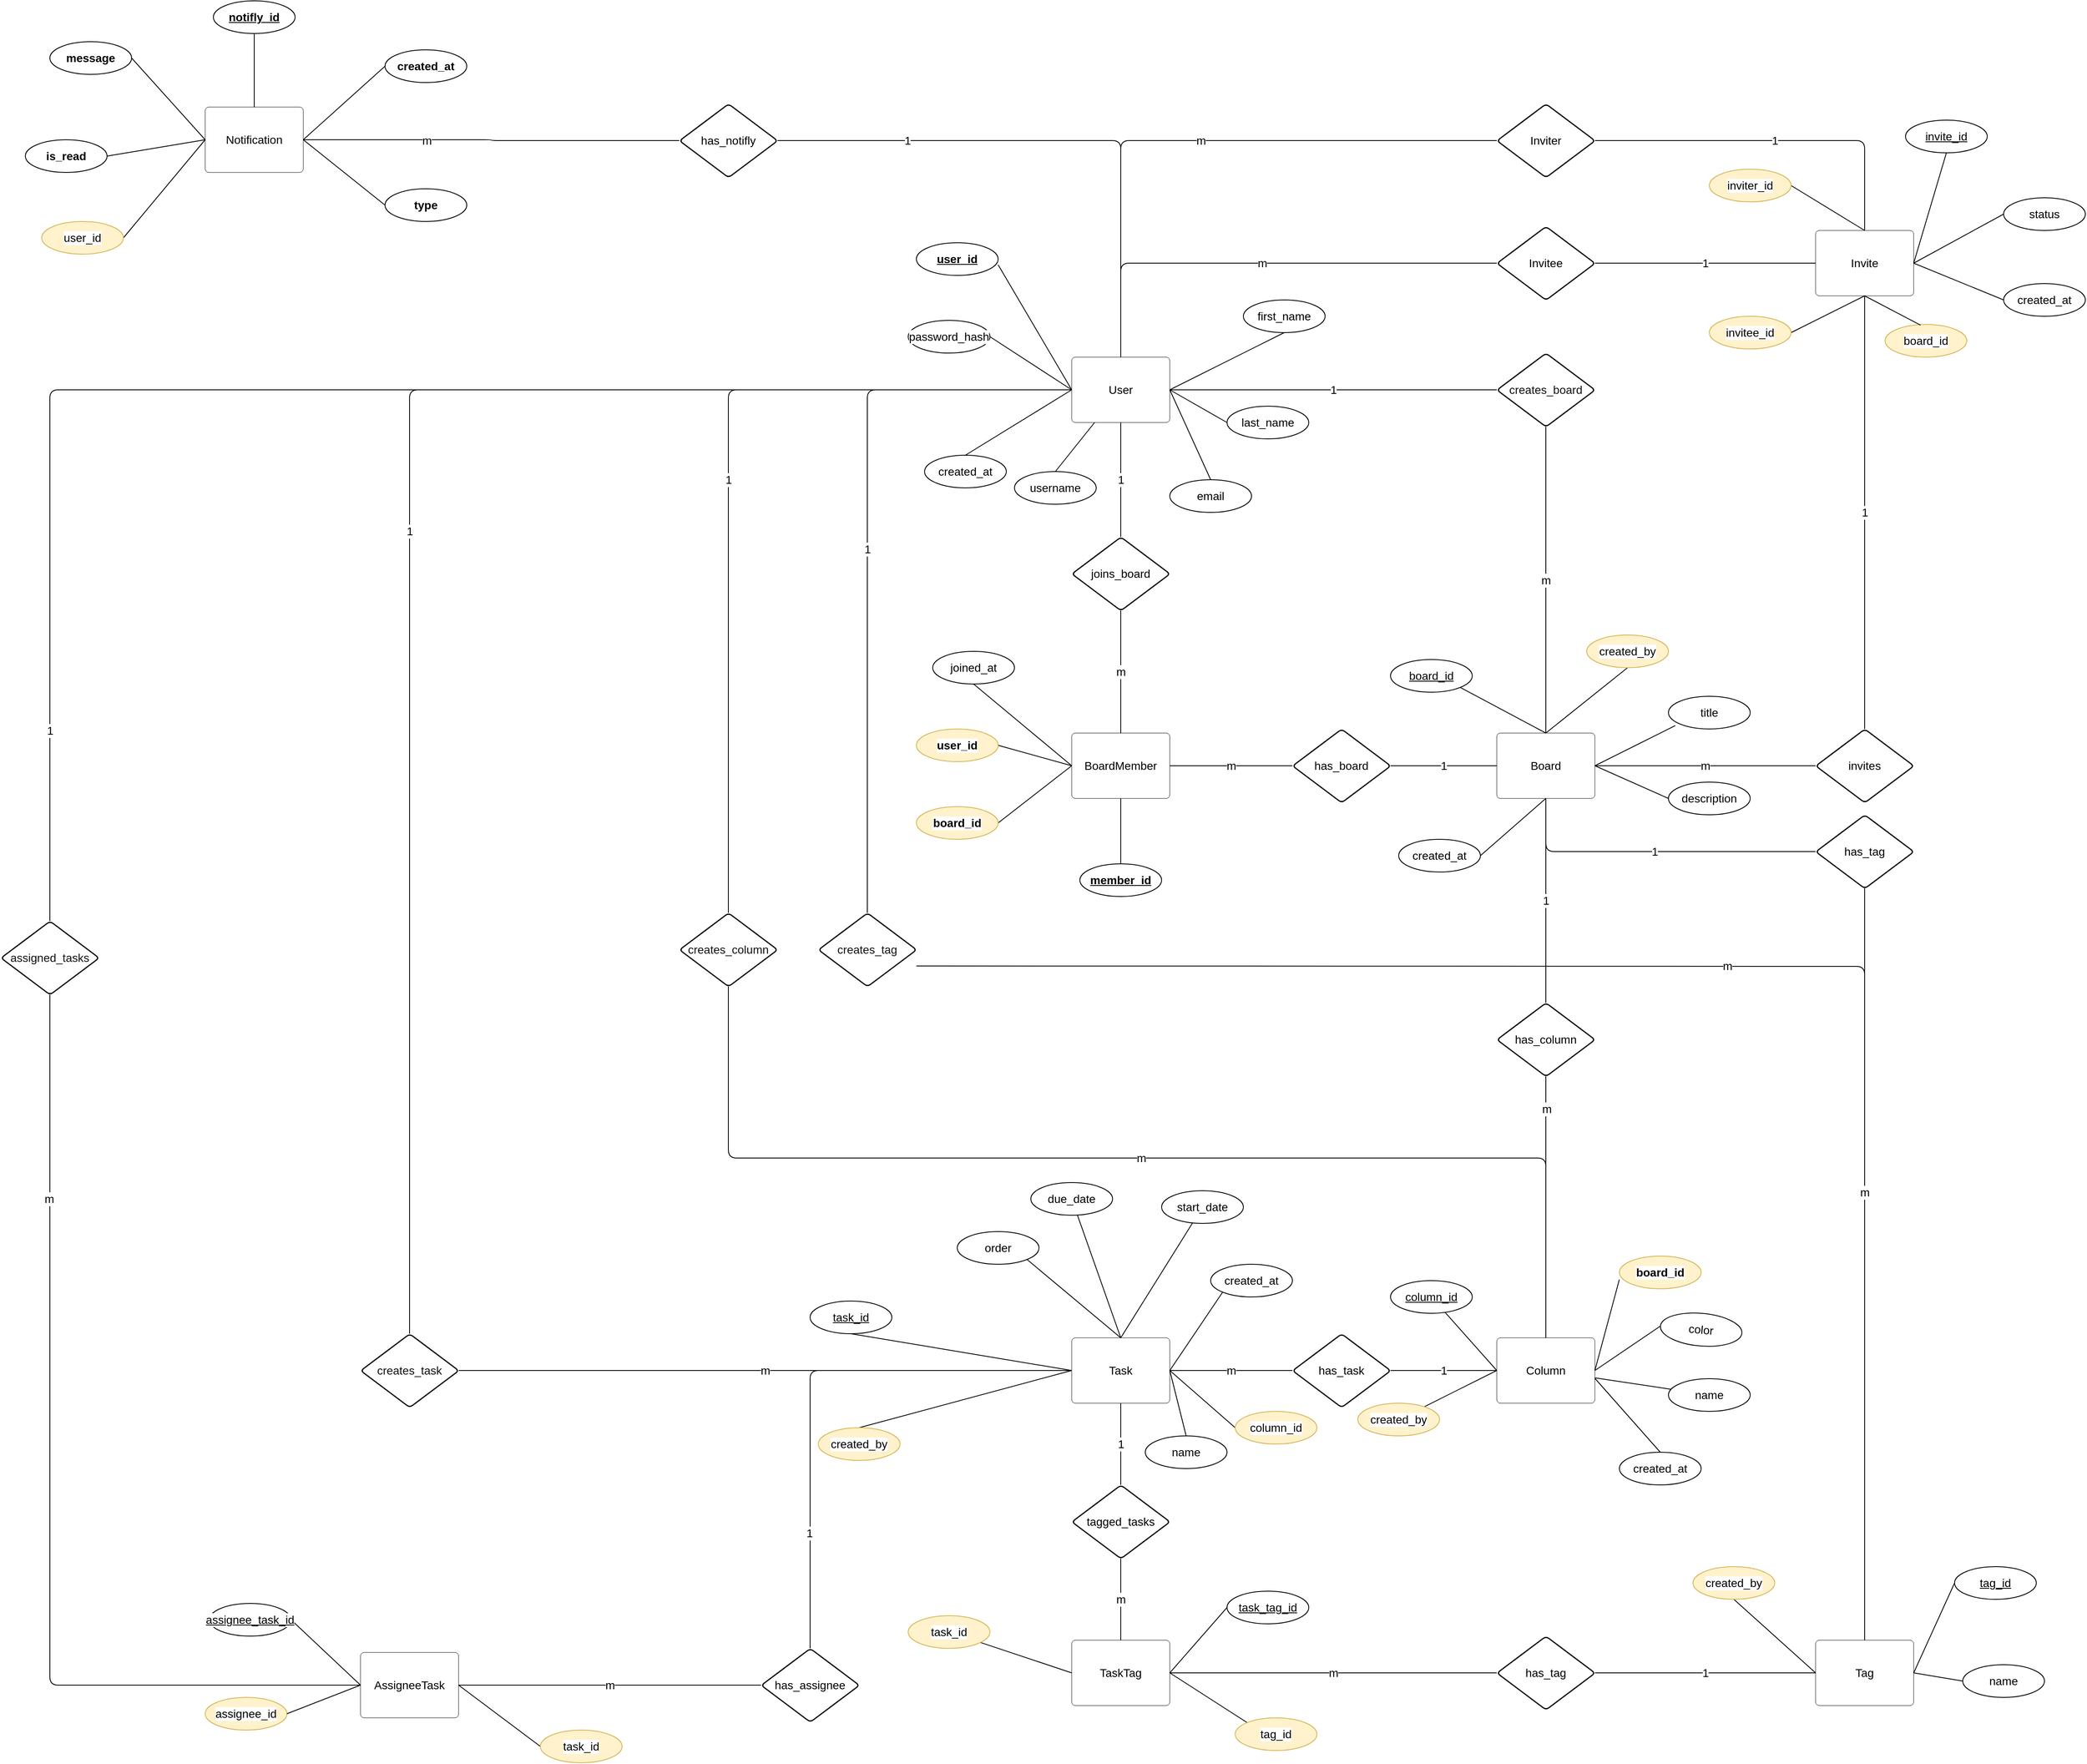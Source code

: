 <mxfile>
    <diagram id="zBWUj0HpKNJQaaVRL5YQ" name="Page-1">
        <mxGraphModel dx="3164" dy="2063" grid="1" gridSize="10" guides="1" tooltips="1" connect="1" arrows="1" fold="1" page="1" pageScale="1" pageWidth="850" pageHeight="1100" math="0" shadow="0">
            <root>
                <mxCell id="0"/>
                <mxCell id="1" parent="0"/>
                <mxCell id="20" style="shape=connector;rounded=1;html=1;exitX=0;exitY=0.5;exitDx=0;exitDy=0;strokeColor=default;align=center;verticalAlign=middle;fontFamily=Helvetica;fontSize=14;fontColor=default;labelBackgroundColor=default;endArrow=none;endFill=0;entryX=1;entryY=0.5;entryDx=0;entryDy=0;" parent="1" source="2" target="17" edge="1">
                    <mxGeometry relative="1" as="geometry"/>
                </mxCell>
                <mxCell id="26" style="edgeStyle=none;shape=connector;rounded=1;html=1;exitX=0;exitY=0.5;exitDx=0;exitDy=0;entryX=0.5;entryY=0;entryDx=0;entryDy=0;strokeColor=default;align=center;verticalAlign=middle;fontFamily=Helvetica;fontSize=14;fontColor=default;labelBackgroundColor=default;endArrow=none;endFill=0;" parent="1" source="2" target="18" edge="1">
                    <mxGeometry relative="1" as="geometry"/>
                </mxCell>
                <mxCell id="27" style="edgeStyle=none;shape=connector;rounded=1;html=1;exitX=1;exitY=0.5;exitDx=0;exitDy=0;entryX=0;entryY=0.5;entryDx=0;entryDy=0;strokeColor=default;align=center;verticalAlign=middle;fontFamily=Helvetica;fontSize=14;fontColor=default;labelBackgroundColor=default;endArrow=none;endFill=0;" parent="1" source="2" target="15" edge="1">
                    <mxGeometry relative="1" as="geometry"/>
                </mxCell>
                <mxCell id="28" style="edgeStyle=none;shape=connector;rounded=1;html=1;exitX=1;exitY=0.5;exitDx=0;exitDy=0;entryX=0.5;entryY=0;entryDx=0;entryDy=0;strokeColor=default;align=center;verticalAlign=middle;fontFamily=Helvetica;fontSize=14;fontColor=default;labelBackgroundColor=default;endArrow=none;endFill=0;" parent="1" source="2" target="16" edge="1">
                    <mxGeometry relative="1" as="geometry"/>
                </mxCell>
                <mxCell id="29" style="edgeStyle=none;shape=connector;rounded=1;html=1;exitX=1;exitY=0.5;exitDx=0;exitDy=0;entryX=0.5;entryY=1;entryDx=0;entryDy=0;strokeColor=default;align=center;verticalAlign=middle;fontFamily=Helvetica;fontSize=14;fontColor=default;labelBackgroundColor=default;endArrow=none;endFill=0;" parent="1" source="2" target="14" edge="1">
                    <mxGeometry relative="1" as="geometry"/>
                </mxCell>
                <mxCell id="35" value="1" style="edgeStyle=orthogonalEdgeStyle;shape=connector;rounded=1;html=1;exitX=0.5;exitY=1;exitDx=0;exitDy=0;entryX=0.5;entryY=0;entryDx=0;entryDy=0;strokeColor=default;align=center;verticalAlign=middle;fontFamily=Helvetica;fontSize=14;fontColor=default;labelBackgroundColor=default;endArrow=none;endFill=0;" parent="1" source="2" target="33" edge="1">
                    <mxGeometry relative="1" as="geometry"/>
                </mxCell>
                <mxCell id="50" value="1" style="edgeStyle=orthogonalEdgeStyle;shape=connector;rounded=1;html=1;exitX=1;exitY=0.5;exitDx=0;exitDy=0;entryX=0;entryY=0.5;entryDx=0;entryDy=0;strokeColor=default;align=center;verticalAlign=middle;fontFamily=Helvetica;fontSize=14;fontColor=default;labelBackgroundColor=default;endArrow=none;endFill=0;" parent="1" source="2" target="49" edge="1">
                    <mxGeometry relative="1" as="geometry"/>
                </mxCell>
                <mxCell id="54" style="edgeStyle=orthogonalEdgeStyle;shape=connector;rounded=1;html=1;exitX=0.5;exitY=0;exitDx=0;exitDy=0;strokeColor=default;align=center;verticalAlign=middle;fontFamily=Helvetica;fontSize=14;fontColor=default;labelBackgroundColor=default;endArrow=none;endFill=0;entryX=1;entryY=0.5;entryDx=0;entryDy=0;" parent="1" source="2" target="53" edge="1">
                    <mxGeometry relative="1" as="geometry"/>
                </mxCell>
                <mxCell id="233" value="1" style="edgeLabel;html=1;align=center;verticalAlign=middle;resizable=0;points=[];fontFamily=Helvetica;fontSize=14;fontColor=default;labelBackgroundColor=default;" parent="54" vertex="1" connectable="0">
                    <mxGeometry x="0.536" relative="1" as="geometry">
                        <mxPoint as="offset"/>
                    </mxGeometry>
                </mxCell>
                <mxCell id="2" value="User" style="html=1;overflow=block;blockSpacing=1;whiteSpace=wrap;fontSize=14;spacing=9;strokeColor=default;rounded=1;absoluteArcSize=1;arcSize=9;fillColor=none;strokeWidth=NaN;lucidId=E4R51ypZHeMW;fontColor=default;" parent="1" vertex="1">
                    <mxGeometry x="230" y="70" width="120" height="80" as="geometry"/>
                </mxCell>
                <mxCell id="40" value="m" style="edgeStyle=orthogonalEdgeStyle;shape=connector;rounded=1;html=1;exitX=1;exitY=0.5;exitDx=0;exitDy=0;entryX=0;entryY=0.5;entryDx=0;entryDy=0;strokeColor=default;align=center;verticalAlign=middle;fontFamily=Helvetica;fontSize=14;fontColor=default;labelBackgroundColor=default;endArrow=none;endFill=0;" parent="1" source="3" target="39" edge="1">
                    <mxGeometry relative="1" as="geometry"/>
                </mxCell>
                <mxCell id="56" style="shape=connector;rounded=1;html=1;exitX=0;exitY=0.5;exitDx=0;exitDy=0;entryX=1;entryY=0.5;entryDx=0;entryDy=0;strokeColor=default;align=center;verticalAlign=middle;fontFamily=Helvetica;fontSize=14;fontColor=default;labelBackgroundColor=default;endArrow=none;endFill=0;" parent="1" source="3" target="30" edge="1">
                    <mxGeometry relative="1" as="geometry"/>
                </mxCell>
                <mxCell id="58" style="edgeStyle=none;shape=connector;rounded=1;html=1;exitX=0;exitY=0.5;exitDx=0;exitDy=0;entryX=0.5;entryY=1;entryDx=0;entryDy=0;strokeColor=default;align=center;verticalAlign=middle;fontFamily=Helvetica;fontSize=14;fontColor=default;labelBackgroundColor=default;endArrow=none;endFill=0;" parent="1" source="3" target="32" edge="1">
                    <mxGeometry relative="1" as="geometry"/>
                </mxCell>
                <mxCell id="59" style="edgeStyle=none;shape=connector;rounded=1;html=1;exitX=0;exitY=0.5;exitDx=0;exitDy=0;entryX=1;entryY=0.5;entryDx=0;entryDy=0;strokeColor=default;align=center;verticalAlign=middle;fontFamily=Helvetica;fontSize=14;fontColor=default;labelBackgroundColor=default;endArrow=none;endFill=0;" parent="1" source="3" target="31" edge="1">
                    <mxGeometry relative="1" as="geometry"/>
                </mxCell>
                <mxCell id="61" style="edgeStyle=none;shape=connector;rounded=1;html=1;exitX=0.5;exitY=1;exitDx=0;exitDy=0;entryX=0.5;entryY=0;entryDx=0;entryDy=0;strokeColor=default;align=center;verticalAlign=middle;fontFamily=Helvetica;fontSize=14;fontColor=default;labelBackgroundColor=default;endArrow=none;endFill=0;" parent="1" source="3" target="60" edge="1">
                    <mxGeometry relative="1" as="geometry"/>
                </mxCell>
                <mxCell id="3" value="BoardMember" style="html=1;overflow=block;blockSpacing=1;whiteSpace=wrap;fontSize=14;spacing=9;strokeColor=default;rounded=1;absoluteArcSize=1;arcSize=9;fillColor=none;strokeWidth=NaN;lucidId=E4R51ypZHeMW;fontColor=default;" parent="1" vertex="1">
                    <mxGeometry x="230" y="530" width="120" height="80" as="geometry"/>
                </mxCell>
                <mxCell id="47" value="1" style="edgeStyle=orthogonalEdgeStyle;shape=connector;rounded=1;html=1;exitX=0;exitY=0.5;exitDx=0;exitDy=0;entryX=1;entryY=0.5;entryDx=0;entryDy=0;strokeColor=default;align=center;verticalAlign=middle;fontFamily=Helvetica;fontSize=14;fontColor=default;labelBackgroundColor=default;endArrow=none;endFill=0;" parent="1" source="5" target="46" edge="1">
                    <mxGeometry relative="1" as="geometry"/>
                </mxCell>
                <mxCell id="121" style="edgeStyle=none;shape=connector;rounded=1;html=1;exitX=0;exitY=0.5;exitDx=0;exitDy=0;strokeColor=default;align=center;verticalAlign=middle;fontFamily=Helvetica;fontSize=14;fontColor=default;labelBackgroundColor=default;endArrow=none;endFill=0;" parent="1" source="5" target="112" edge="1">
                    <mxGeometry relative="1" as="geometry"/>
                </mxCell>
                <mxCell id="215" style="edgeStyle=none;shape=connector;rounded=1;html=1;exitX=1;exitY=0.5;exitDx=0;exitDy=0;entryX=0;entryY=0.5;entryDx=0;entryDy=0;strokeColor=default;align=center;verticalAlign=middle;fontFamily=Helvetica;fontSize=14;fontColor=default;labelBackgroundColor=default;endArrow=none;endFill=0;" parent="1" source="5" target="214" edge="1">
                    <mxGeometry relative="1" as="geometry"/>
                </mxCell>
                <mxCell id="5" value="Column" style="html=1;overflow=block;blockSpacing=1;whiteSpace=wrap;fontSize=14;spacing=9;strokeColor=default;rounded=1;absoluteArcSize=1;arcSize=9;fillColor=none;strokeWidth=NaN;lucidId=E4R51ypZHeMW;fontColor=default;" parent="1" vertex="1">
                    <mxGeometry x="750" y="1270" width="120" height="80" as="geometry"/>
                </mxCell>
                <mxCell id="123" style="edgeStyle=none;shape=connector;rounded=1;html=1;exitX=0;exitY=0.5;exitDx=0;exitDy=0;entryX=0.5;entryY=1;entryDx=0;entryDy=0;strokeColor=default;align=center;verticalAlign=middle;fontFamily=Helvetica;fontSize=14;fontColor=default;labelBackgroundColor=default;endArrow=none;endFill=0;" parent="1" source="6" target="122" edge="1">
                    <mxGeometry relative="1" as="geometry"/>
                </mxCell>
                <mxCell id="124" style="edgeStyle=none;shape=connector;rounded=1;html=1;exitX=0;exitY=0.5;exitDx=0;exitDy=0;entryX=0.5;entryY=0;entryDx=0;entryDy=0;strokeColor=default;align=center;verticalAlign=middle;fontFamily=Helvetica;fontSize=14;fontColor=default;labelBackgroundColor=default;endArrow=none;endFill=0;" parent="1" source="6" target="113" edge="1">
                    <mxGeometry relative="1" as="geometry"/>
                </mxCell>
                <mxCell id="125" style="edgeStyle=none;shape=connector;rounded=1;html=1;exitX=1;exitY=0.5;exitDx=0;exitDy=0;entryX=0.5;entryY=0;entryDx=0;entryDy=0;strokeColor=default;align=center;verticalAlign=middle;fontFamily=Helvetica;fontSize=14;fontColor=default;labelBackgroundColor=default;endArrow=none;endFill=0;" parent="1" source="6" target="115" edge="1">
                    <mxGeometry relative="1" as="geometry"/>
                </mxCell>
                <mxCell id="135" value="1" style="edgeStyle=orthogonalEdgeStyle;shape=connector;rounded=1;html=1;exitX=0.5;exitY=1;exitDx=0;exitDy=0;entryX=0.5;entryY=0;entryDx=0;entryDy=0;strokeColor=default;align=center;verticalAlign=middle;fontFamily=Helvetica;fontSize=14;fontColor=default;labelBackgroundColor=default;endArrow=none;endFill=0;" parent="1" source="6" target="134" edge="1">
                    <mxGeometry relative="1" as="geometry"/>
                </mxCell>
                <mxCell id="6" value="Task" style="html=1;overflow=block;blockSpacing=1;whiteSpace=wrap;fontSize=14;spacing=9;strokeColor=default;rounded=1;absoluteArcSize=1;arcSize=9;fillColor=none;strokeWidth=NaN;lucidId=E4R51ypZHeMW;fontColor=default;" parent="1" vertex="1">
                    <mxGeometry x="230" y="1270" width="120" height="80" as="geometry"/>
                </mxCell>
                <mxCell id="237" value="" style="edgeStyle=none;shape=connector;rounded=1;html=1;strokeColor=default;align=center;verticalAlign=middle;fontFamily=Helvetica;fontSize=14;fontColor=default;labelBackgroundColor=default;endArrow=none;endFill=0;" parent="1" source="7" target="217" edge="1">
                    <mxGeometry relative="1" as="geometry"/>
                </mxCell>
                <mxCell id="7" value="Notification" style="html=1;overflow=block;blockSpacing=1;whiteSpace=wrap;fontSize=14;spacing=9;strokeColor=default;rounded=1;absoluteArcSize=1;arcSize=9;fillColor=none;strokeWidth=NaN;lucidId=E4R51ypZHeMW;fontColor=default;" parent="1" vertex="1">
                    <mxGeometry x="-830" y="-236" width="120" height="80" as="geometry"/>
                </mxCell>
                <mxCell id="13" value="&lt;strong data-end=&quot;178&quot; data-start=&quot;165&quot;&gt;user_id&lt;/strong&gt;" style="ellipse;whiteSpace=wrap;html=1;align=center;fontStyle=4;fontFamily=Helvetica;fontSize=14;fontColor=default;labelBackgroundColor=default;" parent="1" vertex="1">
                    <mxGeometry x="40" y="-70" width="100" height="40" as="geometry"/>
                </mxCell>
                <mxCell id="14" value="first_name" style="ellipse;whiteSpace=wrap;html=1;align=center;fontStyle=0;fontFamily=Helvetica;fontSize=14;fontColor=default;labelBackgroundColor=default;" parent="1" vertex="1">
                    <mxGeometry x="440" width="100" height="40" as="geometry"/>
                </mxCell>
                <mxCell id="15" value="last_name" style="ellipse;whiteSpace=wrap;html=1;align=center;fontStyle=0;fontFamily=Helvetica;fontSize=14;fontColor=default;labelBackgroundColor=default;" parent="1" vertex="1">
                    <mxGeometry x="420" y="130" width="100" height="40" as="geometry"/>
                </mxCell>
                <mxCell id="16" value="email" style="ellipse;whiteSpace=wrap;html=1;align=center;fontStyle=0;fontFamily=Helvetica;fontSize=14;fontColor=default;labelBackgroundColor=default;" parent="1" vertex="1">
                    <mxGeometry x="350" y="220" width="100" height="40" as="geometry"/>
                </mxCell>
                <mxCell id="17" value="password_hash" style="ellipse;whiteSpace=wrap;html=1;align=center;fontStyle=0;fontFamily=Helvetica;fontSize=14;fontColor=default;labelBackgroundColor=default;" parent="1" vertex="1">
                    <mxGeometry x="30" y="25" width="100" height="40" as="geometry"/>
                </mxCell>
                <mxCell id="18" value="created_at" style="ellipse;whiteSpace=wrap;html=1;align=center;fontStyle=0;fontFamily=Helvetica;fontSize=14;fontColor=default;labelBackgroundColor=default;" parent="1" vertex="1">
                    <mxGeometry x="50" y="190" width="100" height="40" as="geometry"/>
                </mxCell>
                <mxCell id="25" style="edgeStyle=none;shape=connector;rounded=1;html=1;exitX=0;exitY=0.5;exitDx=0;exitDy=0;entryX=1;entryY=0.675;entryDx=0;entryDy=0;entryPerimeter=0;strokeColor=default;align=center;verticalAlign=middle;fontFamily=Helvetica;fontSize=14;fontColor=default;labelBackgroundColor=default;endArrow=none;endFill=0;" parent="1" source="2" target="13" edge="1">
                    <mxGeometry relative="1" as="geometry"/>
                </mxCell>
                <mxCell id="30" value="&lt;span data-start=&quot;363&quot; data-end=&quot;376&quot;&gt;&lt;b&gt;user_id&lt;/b&gt;&lt;/span&gt;" style="ellipse;whiteSpace=wrap;html=1;align=center;fontStyle=0;fontFamily=Helvetica;fontSize=14;labelBackgroundColor=default;fillColor=#fff2cc;strokeColor=#d6b656;fontColor=default;" parent="1" vertex="1">
                    <mxGeometry x="40" y="525" width="100" height="40" as="geometry"/>
                </mxCell>
                <mxCell id="31" value="&lt;span data-start=&quot;363&quot; data-end=&quot;376&quot;&gt;&lt;b&gt;board_id&lt;/b&gt;&lt;/span&gt;" style="ellipse;whiteSpace=wrap;html=1;align=center;fontStyle=0;fontFamily=Helvetica;fontSize=14;labelBackgroundColor=default;fillColor=#fff2cc;strokeColor=#d6b656;fontColor=default;" parent="1" vertex="1">
                    <mxGeometry x="40" y="620" width="100" height="40" as="geometry"/>
                </mxCell>
                <mxCell id="32" value="joined_at" style="ellipse;whiteSpace=wrap;html=1;align=center;fontStyle=0;fontFamily=Helvetica;fontSize=14;fontColor=default;labelBackgroundColor=default;" parent="1" vertex="1">
                    <mxGeometry x="60" y="430" width="100" height="40" as="geometry"/>
                </mxCell>
                <mxCell id="37" value="m" style="edgeStyle=orthogonalEdgeStyle;shape=connector;rounded=1;html=1;exitX=0.5;exitY=1;exitDx=0;exitDy=0;entryX=0.5;entryY=0;entryDx=0;entryDy=0;strokeColor=default;align=center;verticalAlign=middle;fontFamily=Helvetica;fontSize=14;fontColor=default;labelBackgroundColor=default;endArrow=none;endFill=0;" parent="1" source="33" target="3" edge="1">
                    <mxGeometry relative="1" as="geometry"/>
                </mxCell>
                <mxCell id="33" value="joins_board" style="html=1;overflow=block;blockSpacing=1;whiteSpace=wrap;rhombus;fontSize=14;spacing=9;strokeOpacity=100;fillOpacity=100;rounded=1;absoluteArcSize=1;arcSize=9;strokeWidth=1.5;lucidId=.RR5bOJIzteL;fontColor=default;" parent="1" vertex="1">
                    <mxGeometry x="230" y="290" width="120" height="90" as="geometry"/>
                </mxCell>
                <mxCell id="42" value="1" style="edgeStyle=orthogonalEdgeStyle;shape=connector;rounded=1;html=1;exitX=1;exitY=0.5;exitDx=0;exitDy=0;entryX=0;entryY=0.5;entryDx=0;entryDy=0;strokeColor=default;align=center;verticalAlign=middle;fontFamily=Helvetica;fontSize=14;fontColor=default;labelBackgroundColor=default;endArrow=none;endFill=0;" parent="1" source="39" target="41" edge="1">
                    <mxGeometry relative="1" as="geometry"/>
                </mxCell>
                <mxCell id="39" value="has_board" style="html=1;overflow=block;blockSpacing=1;whiteSpace=wrap;rhombus;fontSize=14;spacing=9;strokeOpacity=100;fillOpacity=100;rounded=1;absoluteArcSize=1;arcSize=9;strokeWidth=1.5;lucidId=.RR5bOJIzteL;fontColor=default;" parent="1" vertex="1">
                    <mxGeometry x="500" y="525" width="120" height="90" as="geometry"/>
                </mxCell>
                <mxCell id="44" value="1" style="edgeStyle=orthogonalEdgeStyle;shape=connector;rounded=1;html=1;exitX=0.5;exitY=1;exitDx=0;exitDy=0;entryX=0.5;entryY=0;entryDx=0;entryDy=0;strokeColor=default;align=center;verticalAlign=middle;fontFamily=Helvetica;fontSize=14;fontColor=default;labelBackgroundColor=default;endArrow=none;endFill=0;" parent="1" source="41" target="43" edge="1">
                    <mxGeometry relative="1" as="geometry"/>
                </mxCell>
                <mxCell id="67" style="edgeStyle=none;shape=connector;rounded=1;html=1;exitX=0.5;exitY=0;exitDx=0;exitDy=0;entryX=1;entryY=1;entryDx=0;entryDy=0;strokeColor=default;align=center;verticalAlign=middle;fontFamily=Helvetica;fontSize=14;fontColor=default;labelBackgroundColor=default;endArrow=none;endFill=0;" parent="1" source="41" target="66" edge="1">
                    <mxGeometry relative="1" as="geometry"/>
                </mxCell>
                <mxCell id="68" style="edgeStyle=none;shape=connector;rounded=1;html=1;exitX=0.5;exitY=0;exitDx=0;exitDy=0;entryX=0.5;entryY=1;entryDx=0;entryDy=0;strokeColor=default;align=center;verticalAlign=middle;fontFamily=Helvetica;fontSize=14;fontColor=default;labelBackgroundColor=default;endArrow=none;endFill=0;" parent="1" source="41" target="63" edge="1">
                    <mxGeometry relative="1" as="geometry"/>
                </mxCell>
                <mxCell id="70" style="edgeStyle=none;shape=connector;rounded=1;html=1;exitX=1;exitY=0.5;exitDx=0;exitDy=0;entryX=0;entryY=0.5;entryDx=0;entryDy=0;strokeColor=default;align=center;verticalAlign=middle;fontFamily=Helvetica;fontSize=14;fontColor=default;labelBackgroundColor=default;endArrow=none;endFill=0;" parent="1" source="41" target="65" edge="1">
                    <mxGeometry relative="1" as="geometry"/>
                </mxCell>
                <mxCell id="85" value="m" style="edgeStyle=orthogonalEdgeStyle;shape=connector;rounded=1;html=1;exitX=1;exitY=0.5;exitDx=0;exitDy=0;entryX=0;entryY=0.5;entryDx=0;entryDy=0;strokeColor=default;align=center;verticalAlign=middle;fontFamily=Helvetica;fontSize=14;fontColor=default;labelBackgroundColor=default;endArrow=none;endFill=0;" parent="1" source="41" target="84" edge="1">
                    <mxGeometry relative="1" as="geometry"/>
                </mxCell>
                <mxCell id="103" value="1" style="edgeStyle=orthogonalEdgeStyle;shape=connector;rounded=1;html=1;exitX=0.5;exitY=1;exitDx=0;exitDy=0;entryX=0;entryY=0.5;entryDx=0;entryDy=0;strokeColor=default;align=center;verticalAlign=middle;fontFamily=Helvetica;fontSize=14;fontColor=default;labelBackgroundColor=default;endArrow=none;endFill=0;" parent="1" source="41" target="102" edge="1">
                    <mxGeometry relative="1" as="geometry"/>
                </mxCell>
                <mxCell id="41" value="Board" style="html=1;overflow=block;blockSpacing=1;whiteSpace=wrap;fontSize=14;spacing=9;strokeColor=default;rounded=1;absoluteArcSize=1;arcSize=9;fillColor=none;strokeWidth=NaN;lucidId=E4R51ypZHeMW;fontColor=default;" parent="1" vertex="1">
                    <mxGeometry x="750" y="530" width="120" height="80" as="geometry"/>
                </mxCell>
                <mxCell id="45" value="" style="edgeStyle=orthogonalEdgeStyle;shape=connector;rounded=1;html=1;entryX=0.5;entryY=0;entryDx=0;entryDy=0;strokeColor=default;align=center;verticalAlign=middle;fontFamily=Helvetica;fontSize=14;fontColor=default;labelBackgroundColor=default;endArrow=none;endFill=0;" parent="1" source="43" target="5" edge="1">
                    <mxGeometry relative="1" as="geometry"/>
                </mxCell>
                <mxCell id="243" value="m" style="edgeLabel;html=1;align=center;verticalAlign=middle;resizable=0;points=[];fontFamily=Helvetica;fontSize=14;fontColor=default;labelBackgroundColor=default;" parent="45" vertex="1" connectable="0">
                    <mxGeometry x="-0.75" y="1" relative="1" as="geometry">
                        <mxPoint as="offset"/>
                    </mxGeometry>
                </mxCell>
                <mxCell id="43" value="has_column" style="html=1;overflow=block;blockSpacing=1;whiteSpace=wrap;rhombus;fontSize=14;spacing=9;strokeOpacity=100;fillOpacity=100;rounded=1;absoluteArcSize=1;arcSize=9;strokeWidth=1.5;lucidId=.RR5bOJIzteL;fontColor=default;" parent="1" vertex="1">
                    <mxGeometry x="750" y="860" width="120" height="90" as="geometry"/>
                </mxCell>
                <mxCell id="48" value="m" style="edgeStyle=orthogonalEdgeStyle;shape=connector;rounded=1;html=1;exitX=0;exitY=0.5;exitDx=0;exitDy=0;entryX=1;entryY=0.5;entryDx=0;entryDy=0;strokeColor=default;align=center;verticalAlign=middle;fontFamily=Helvetica;fontSize=14;fontColor=default;labelBackgroundColor=default;endArrow=none;endFill=0;" parent="1" source="46" target="6" edge="1">
                    <mxGeometry relative="1" as="geometry"/>
                </mxCell>
                <mxCell id="46" value="has_task" style="html=1;overflow=block;blockSpacing=1;whiteSpace=wrap;rhombus;fontSize=14;spacing=9;strokeOpacity=100;fillOpacity=100;rounded=1;absoluteArcSize=1;arcSize=9;strokeWidth=1.5;lucidId=.RR5bOJIzteL;fontColor=default;" parent="1" vertex="1">
                    <mxGeometry x="500" y="1265" width="120" height="90" as="geometry"/>
                </mxCell>
                <mxCell id="51" value="m" style="edgeStyle=orthogonalEdgeStyle;shape=connector;rounded=1;html=1;exitX=0.5;exitY=1;exitDx=0;exitDy=0;entryX=0.5;entryY=0;entryDx=0;entryDy=0;strokeColor=default;align=center;verticalAlign=middle;fontFamily=Helvetica;fontSize=14;fontColor=default;labelBackgroundColor=default;endArrow=none;endFill=0;" parent="1" source="49" target="41" edge="1">
                    <mxGeometry relative="1" as="geometry"/>
                </mxCell>
                <mxCell id="49" value="&lt;span style=&quot;color: rgb(18, 18, 18);&quot;&gt;creates_board&lt;/span&gt;" style="html=1;overflow=block;blockSpacing=1;whiteSpace=wrap;rhombus;fontSize=14;spacing=9;strokeOpacity=100;fillOpacity=100;rounded=1;absoluteArcSize=1;arcSize=9;strokeWidth=1.5;lucidId=.RR5bOJIzteL;fontColor=default;" parent="1" vertex="1">
                    <mxGeometry x="750" y="65" width="120" height="90" as="geometry"/>
                </mxCell>
                <mxCell id="55" style="edgeStyle=orthogonalEdgeStyle;shape=connector;rounded=1;html=1;exitX=0;exitY=0.5;exitDx=0;exitDy=0;entryX=1;entryY=0.5;entryDx=0;entryDy=0;strokeColor=default;align=center;verticalAlign=middle;fontFamily=Helvetica;fontSize=14;fontColor=default;labelBackgroundColor=default;endArrow=none;endFill=0;" parent="1" source="53" target="7" edge="1">
                    <mxGeometry relative="1" as="geometry">
                        <Array as="points"/>
                    </mxGeometry>
                </mxCell>
                <mxCell id="234" value="m" style="edgeLabel;html=1;align=center;verticalAlign=middle;resizable=0;points=[];fontFamily=Helvetica;fontSize=14;fontColor=default;labelBackgroundColor=default;" parent="55" vertex="1" connectable="0">
                    <mxGeometry x="0.346" y="1" relative="1" as="geometry">
                        <mxPoint as="offset"/>
                    </mxGeometry>
                </mxCell>
                <mxCell id="53" value="has_notifly" style="html=1;overflow=block;blockSpacing=1;whiteSpace=wrap;rhombus;fontSize=14;spacing=9;strokeOpacity=100;fillOpacity=100;rounded=1;absoluteArcSize=1;arcSize=9;strokeWidth=1.5;lucidId=.RR5bOJIzteL;fontColor=default;" parent="1" vertex="1">
                    <mxGeometry x="-250" y="-240" width="120" height="90" as="geometry"/>
                </mxCell>
                <mxCell id="60" value="&lt;span data-end=&quot;376&quot; data-start=&quot;363&quot;&gt;&lt;b&gt;member_id&lt;/b&gt;&lt;/span&gt;" style="ellipse;whiteSpace=wrap;html=1;align=center;fontStyle=4;fontFamily=Helvetica;fontSize=14;labelBackgroundColor=default;fontColor=default;" parent="1" vertex="1">
                    <mxGeometry x="240" y="690" width="100" height="40" as="geometry"/>
                </mxCell>
                <mxCell id="63" value="created_by" style="ellipse;whiteSpace=wrap;html=1;align=center;fontStyle=0;fontFamily=Helvetica;fontSize=14;labelBackgroundColor=default;fillColor=#fff2cc;strokeColor=#d6b656;fontColor=default;" parent="1" vertex="1">
                    <mxGeometry x="860" y="410" width="100" height="40" as="geometry"/>
                </mxCell>
                <mxCell id="64" value="title" style="ellipse;whiteSpace=wrap;html=1;align=center;fontStyle=0;fontFamily=Helvetica;fontSize=14;fontColor=default;labelBackgroundColor=default;" parent="1" vertex="1">
                    <mxGeometry x="960" y="485" width="100" height="40" as="geometry"/>
                </mxCell>
                <mxCell id="65" value="description" style="ellipse;whiteSpace=wrap;html=1;align=center;fontStyle=0;fontFamily=Helvetica;fontSize=14;fontColor=default;labelBackgroundColor=default;" parent="1" vertex="1">
                    <mxGeometry x="960" y="590" width="100" height="40" as="geometry"/>
                </mxCell>
                <mxCell id="66" value="&lt;u&gt;board_id&lt;/u&gt;" style="ellipse;whiteSpace=wrap;html=1;align=center;fontStyle=0;fontFamily=Helvetica;fontSize=14;fontColor=default;labelBackgroundColor=default;" parent="1" vertex="1">
                    <mxGeometry x="620" y="440" width="100" height="40" as="geometry"/>
                </mxCell>
                <mxCell id="69" style="edgeStyle=none;shape=connector;rounded=1;html=1;exitX=1;exitY=0.5;exitDx=0;exitDy=0;entryX=0.084;entryY=0.896;entryDx=0;entryDy=0;entryPerimeter=0;strokeColor=default;align=center;verticalAlign=middle;fontFamily=Helvetica;fontSize=14;fontColor=default;labelBackgroundColor=default;endArrow=none;endFill=0;" parent="1" source="41" target="64" edge="1">
                    <mxGeometry relative="1" as="geometry"/>
                </mxCell>
                <mxCell id="71" value="&lt;span data-start=&quot;363&quot; data-end=&quot;376&quot;&gt;&lt;b&gt;board_id&lt;/b&gt;&lt;/span&gt;" style="ellipse;whiteSpace=wrap;html=1;align=center;fontStyle=0;fontFamily=Helvetica;fontSize=14;labelBackgroundColor=default;fillColor=#fff2cc;strokeColor=#d6b656;fontColor=default;" parent="1" vertex="1">
                    <mxGeometry x="900" y="1170" width="100" height="40" as="geometry"/>
                </mxCell>
                <mxCell id="72" style="edgeStyle=none;shape=connector;rounded=1;html=1;exitX=1;exitY=0.5;exitDx=0;exitDy=0;entryX=-0.001;entryY=0.718;entryDx=0;entryDy=0;entryPerimeter=0;strokeColor=default;align=center;verticalAlign=middle;fontFamily=Helvetica;fontSize=14;fontColor=default;labelBackgroundColor=default;endArrow=none;endFill=0;" parent="1" source="5" target="71" edge="1">
                    <mxGeometry relative="1" as="geometry"/>
                </mxCell>
                <mxCell id="76" value="" style="edgeStyle=none;shape=connector;rounded=1;html=1;strokeColor=default;align=center;verticalAlign=middle;fontFamily=Helvetica;fontSize=14;fontColor=default;labelBackgroundColor=default;endArrow=none;endFill=0;" parent="1" source="74" target="5" edge="1">
                    <mxGeometry relative="1" as="geometry"/>
                </mxCell>
                <mxCell id="74" value="name" style="ellipse;whiteSpace=wrap;html=1;align=center;fontStyle=0;fontFamily=Helvetica;fontSize=14;fontColor=default;labelBackgroundColor=default;" parent="1" vertex="1">
                    <mxGeometry x="960" y="1320" width="100" height="40" as="geometry"/>
                </mxCell>
                <mxCell id="79" value="" style="edgeStyle=none;shape=connector;rounded=1;html=1;strokeColor=default;align=center;verticalAlign=middle;fontFamily=Helvetica;fontSize=14;fontColor=default;labelBackgroundColor=default;endArrow=none;endFill=0;entryX=0;entryY=0.5;entryDx=0;entryDy=0;" parent="1" source="77" target="5" edge="1">
                    <mxGeometry relative="1" as="geometry"/>
                </mxCell>
                <mxCell id="77" value="&lt;u&gt;column_id&lt;/u&gt;" style="ellipse;whiteSpace=wrap;html=1;align=center;fontStyle=0;fontFamily=Helvetica;fontSize=14;fontColor=default;labelBackgroundColor=default;" parent="1" vertex="1">
                    <mxGeometry x="620" y="1200" width="100" height="40" as="geometry"/>
                </mxCell>
                <mxCell id="149" style="edgeStyle=none;shape=connector;rounded=1;html=1;exitX=0.5;exitY=0;exitDx=0;exitDy=0;entryX=1;entryY=0.5;entryDx=0;entryDy=0;strokeColor=default;align=center;verticalAlign=middle;fontFamily=Helvetica;fontSize=14;fontColor=default;labelBackgroundColor=default;endArrow=none;endFill=0;" parent="1" source="81" target="145" edge="1">
                    <mxGeometry relative="1" as="geometry"/>
                </mxCell>
                <mxCell id="150" style="edgeStyle=none;shape=connector;rounded=1;html=1;exitX=0.5;exitY=1;exitDx=0;exitDy=0;entryX=1;entryY=0.5;entryDx=0;entryDy=0;strokeColor=default;align=center;verticalAlign=middle;fontFamily=Helvetica;fontSize=14;fontColor=default;labelBackgroundColor=default;endArrow=none;endFill=0;" parent="1" source="81" target="146" edge="1">
                    <mxGeometry relative="1" as="geometry"/>
                </mxCell>
                <mxCell id="153" style="edgeStyle=none;shape=connector;rounded=1;html=1;exitX=1;exitY=0.5;exitDx=0;exitDy=0;entryX=0;entryY=0.5;entryDx=0;entryDy=0;strokeColor=default;align=center;verticalAlign=middle;fontFamily=Helvetica;fontSize=14;fontColor=default;labelBackgroundColor=default;endArrow=none;endFill=0;" parent="1" source="81" target="152" edge="1">
                    <mxGeometry relative="1" as="geometry"/>
                </mxCell>
                <mxCell id="155" style="edgeStyle=none;shape=connector;rounded=1;html=1;exitX=1;exitY=0.5;exitDx=0;exitDy=0;entryX=0;entryY=0.5;entryDx=0;entryDy=0;strokeColor=default;align=center;verticalAlign=middle;fontFamily=Helvetica;fontSize=14;fontColor=default;labelBackgroundColor=default;endArrow=none;endFill=0;" parent="1" source="81" target="154" edge="1">
                    <mxGeometry relative="1" as="geometry"/>
                </mxCell>
                <mxCell id="158" style="edgeStyle=none;shape=connector;rounded=1;html=1;exitX=1;exitY=0.5;exitDx=0;exitDy=0;entryX=0.5;entryY=1;entryDx=0;entryDy=0;strokeColor=default;align=center;verticalAlign=middle;fontFamily=Helvetica;fontSize=14;fontColor=default;labelBackgroundColor=default;endArrow=none;endFill=0;" parent="1" source="81" target="156" edge="1">
                    <mxGeometry relative="1" as="geometry"/>
                </mxCell>
                <mxCell id="81" value="Invite" style="html=1;overflow=block;blockSpacing=1;whiteSpace=wrap;fontSize=14;spacing=9;strokeColor=default;rounded=1;absoluteArcSize=1;arcSize=9;fillColor=none;strokeWidth=NaN;lucidId=E4R51ypZHeMW;fontColor=default;" parent="1" vertex="1">
                    <mxGeometry x="1140" y="-85" width="120" height="80" as="geometry"/>
                </mxCell>
                <mxCell id="86" value="1" style="edgeStyle=orthogonalEdgeStyle;shape=connector;rounded=1;html=1;exitX=0.5;exitY=0;exitDx=0;exitDy=0;strokeColor=default;align=center;verticalAlign=middle;fontFamily=Helvetica;fontSize=14;fontColor=default;labelBackgroundColor=default;endArrow=none;endFill=0;" parent="1" source="84" target="81" edge="1">
                    <mxGeometry relative="1" as="geometry"/>
                </mxCell>
                <mxCell id="84" value="invites" style="html=1;overflow=block;blockSpacing=1;whiteSpace=wrap;rhombus;fontSize=14;spacing=9;strokeOpacity=100;fillOpacity=100;rounded=1;absoluteArcSize=1;arcSize=9;strokeWidth=1.5;lucidId=.RR5bOJIzteL;fontColor=default;" parent="1" vertex="1">
                    <mxGeometry x="1140" y="525" width="120" height="90" as="geometry"/>
                </mxCell>
                <mxCell id="90" value="m" style="edgeStyle=orthogonalEdgeStyle;shape=connector;rounded=1;html=1;entryX=0.5;entryY=0;entryDx=0;entryDy=0;strokeColor=default;align=center;verticalAlign=middle;fontFamily=Helvetica;fontSize=14;fontColor=default;labelBackgroundColor=default;endArrow=none;endFill=0;exitX=0;exitY=0.5;exitDx=0;exitDy=0;" parent="1" source="87" target="2" edge="1">
                    <mxGeometry relative="1" as="geometry">
                        <Array as="points">
                            <mxPoint x="290" y="-195"/>
                        </Array>
                    </mxGeometry>
                </mxCell>
                <mxCell id="92" value="1" style="edgeStyle=orthogonalEdgeStyle;shape=connector;rounded=1;html=1;entryX=0.5;entryY=0;entryDx=0;entryDy=0;strokeColor=default;align=center;verticalAlign=middle;fontFamily=Helvetica;fontSize=14;fontColor=default;labelBackgroundColor=default;endArrow=none;endFill=0;" parent="1" source="87" target="81" edge="1">
                    <mxGeometry relative="1" as="geometry"/>
                </mxCell>
                <mxCell id="87" value="Inviter" style="html=1;overflow=block;blockSpacing=1;whiteSpace=wrap;rhombus;fontSize=14;spacing=9;strokeOpacity=100;fillOpacity=100;rounded=1;absoluteArcSize=1;arcSize=9;strokeWidth=1.5;lucidId=.RR5bOJIzteL;fontColor=default;" parent="1" vertex="1">
                    <mxGeometry x="750" y="-240" width="120" height="90" as="geometry"/>
                </mxCell>
                <mxCell id="91" value="m" style="edgeStyle=orthogonalEdgeStyle;shape=connector;rounded=1;html=1;entryX=0.5;entryY=0;entryDx=0;entryDy=0;strokeColor=default;align=center;verticalAlign=middle;fontFamily=Helvetica;fontSize=14;fontColor=default;labelBackgroundColor=default;endArrow=none;endFill=0;" parent="1" source="88" target="2" edge="1">
                    <mxGeometry relative="1" as="geometry"/>
                </mxCell>
                <mxCell id="93" value="1" style="edgeStyle=orthogonalEdgeStyle;shape=connector;rounded=1;html=1;entryX=0;entryY=0.5;entryDx=0;entryDy=0;strokeColor=default;align=center;verticalAlign=middle;fontFamily=Helvetica;fontSize=14;fontColor=default;labelBackgroundColor=default;endArrow=none;endFill=0;" parent="1" source="88" target="81" edge="1">
                    <mxGeometry relative="1" as="geometry"/>
                </mxCell>
                <mxCell id="88" value="Invitee" style="html=1;overflow=block;blockSpacing=1;whiteSpace=wrap;rhombus;fontSize=14;spacing=9;strokeOpacity=100;fillOpacity=100;rounded=1;absoluteArcSize=1;arcSize=9;strokeWidth=1.5;lucidId=.RR5bOJIzteL;fontColor=default;" parent="1" vertex="1">
                    <mxGeometry x="750" y="-90" width="120" height="90" as="geometry"/>
                </mxCell>
                <mxCell id="105" value="m" style="edgeStyle=orthogonalEdgeStyle;shape=connector;rounded=1;html=1;exitX=1;exitY=0.5;exitDx=0;exitDy=0;entryX=0;entryY=0.5;entryDx=0;entryDy=0;strokeColor=default;align=center;verticalAlign=middle;fontFamily=Helvetica;fontSize=14;fontColor=default;labelBackgroundColor=default;endArrow=none;endFill=0;" parent="1" source="95" target="6" edge="1">
                    <mxGeometry relative="1" as="geometry"/>
                </mxCell>
                <mxCell id="106" value="1" style="edgeStyle=orthogonalEdgeStyle;shape=connector;rounded=1;html=1;exitX=0.5;exitY=0;exitDx=0;exitDy=0;entryX=0;entryY=0.5;entryDx=0;entryDy=0;strokeColor=default;align=center;verticalAlign=middle;fontFamily=Helvetica;fontSize=14;fontColor=default;labelBackgroundColor=default;endArrow=none;endFill=0;" parent="1" source="95" target="2" edge="1">
                    <mxGeometry relative="1" as="geometry"/>
                </mxCell>
                <mxCell id="95" value="&lt;span style=&quot;color: rgb(18, 18, 18);&quot;&gt;creates_task&lt;/span&gt;" style="html=1;overflow=block;blockSpacing=1;whiteSpace=wrap;rhombus;fontSize=14;spacing=9;strokeOpacity=100;fillOpacity=100;rounded=1;absoluteArcSize=1;arcSize=9;strokeWidth=1.5;lucidId=.RR5bOJIzteL;fontColor=default;" parent="1" vertex="1">
                    <mxGeometry x="-640" y="1265" width="120" height="90" as="geometry"/>
                </mxCell>
                <mxCell id="107" value="1" style="edgeStyle=orthogonalEdgeStyle;shape=connector;rounded=1;html=1;exitX=0.5;exitY=0;exitDx=0;exitDy=0;entryX=0;entryY=0.5;entryDx=0;entryDy=0;strokeColor=default;align=center;verticalAlign=middle;fontFamily=Helvetica;fontSize=14;fontColor=default;labelBackgroundColor=default;endArrow=none;endFill=0;" parent="1" source="96" target="2" edge="1">
                    <mxGeometry relative="1" as="geometry"/>
                </mxCell>
                <mxCell id="108" value="m" style="edgeStyle=orthogonalEdgeStyle;shape=connector;rounded=1;html=1;entryX=0.5;entryY=0;entryDx=0;entryDy=0;strokeColor=default;align=center;verticalAlign=middle;fontFamily=Helvetica;fontSize=14;fontColor=default;labelBackgroundColor=default;endArrow=none;endFill=0;exitX=0.5;exitY=1;exitDx=0;exitDy=0;" parent="1" source="96" target="5" edge="1">
                    <mxGeometry relative="1" as="geometry">
                        <Array as="points">
                            <mxPoint x="-190" y="1050"/>
                            <mxPoint x="810" y="1050"/>
                        </Array>
                    </mxGeometry>
                </mxCell>
                <mxCell id="96" value="&lt;span style=&quot;color: rgb(18, 18, 18);&quot;&gt;creates_column&lt;/span&gt;" style="html=1;overflow=block;blockSpacing=1;whiteSpace=wrap;rhombus;fontSize=14;spacing=9;strokeOpacity=100;fillOpacity=100;rounded=1;absoluteArcSize=1;arcSize=9;strokeWidth=1.5;lucidId=.RR5bOJIzteL;fontColor=default;" parent="1" vertex="1">
                    <mxGeometry x="-250" y="750" width="120" height="90" as="geometry"/>
                </mxCell>
                <mxCell id="118" style="shape=connector;rounded=1;html=1;exitX=0;exitY=0.5;exitDx=0;exitDy=0;entryX=0.5;entryY=1;entryDx=0;entryDy=0;strokeColor=default;align=center;verticalAlign=middle;fontFamily=Helvetica;fontSize=14;fontColor=default;labelBackgroundColor=default;endArrow=none;endFill=0;" parent="1" source="97" target="111" edge="1">
                    <mxGeometry relative="1" as="geometry"/>
                </mxCell>
                <mxCell id="119" style="edgeStyle=none;shape=connector;rounded=1;html=1;exitX=1;exitY=0.5;exitDx=0;exitDy=0;entryX=0;entryY=0.5;entryDx=0;entryDy=0;strokeColor=default;align=center;verticalAlign=middle;fontFamily=Helvetica;fontSize=14;fontColor=default;labelBackgroundColor=default;endArrow=none;endFill=0;" parent="1" source="97" target="101" edge="1">
                    <mxGeometry relative="1" as="geometry"/>
                </mxCell>
                <mxCell id="120" style="edgeStyle=none;shape=connector;rounded=1;html=1;exitX=1;exitY=0.5;exitDx=0;exitDy=0;entryX=0;entryY=0.5;entryDx=0;entryDy=0;strokeColor=default;align=center;verticalAlign=middle;fontFamily=Helvetica;fontSize=14;fontColor=default;labelBackgroundColor=default;endArrow=none;endFill=0;" parent="1" source="97" target="99" edge="1">
                    <mxGeometry relative="1" as="geometry"/>
                </mxCell>
                <mxCell id="97" value="Tag" style="html=1;overflow=block;blockSpacing=1;whiteSpace=wrap;fontSize=14;spacing=9;strokeColor=default;rounded=1;absoluteArcSize=1;arcSize=9;fillColor=none;strokeWidth=NaN;lucidId=E4R51ypZHeMW;fontColor=default;" parent="1" vertex="1">
                    <mxGeometry x="1140" y="1640" width="120" height="80" as="geometry"/>
                </mxCell>
                <mxCell id="109" value="m" style="edgeStyle=orthogonalEdgeStyle;shape=connector;rounded=1;html=1;exitX=1;exitY=0.5;exitDx=0;exitDy=0;entryX=0.5;entryY=0;entryDx=0;entryDy=0;strokeColor=default;align=center;verticalAlign=middle;fontFamily=Helvetica;fontSize=14;fontColor=default;labelBackgroundColor=default;endArrow=none;endFill=0;" parent="1" target="97" edge="1">
                    <mxGeometry relative="1" as="geometry">
                        <mxPoint x="40" y="815" as="sourcePoint"/>
                        <mxPoint x="1215" y="950" as="targetPoint"/>
                    </mxGeometry>
                </mxCell>
                <mxCell id="110" value="1" style="edgeStyle=orthogonalEdgeStyle;shape=connector;rounded=1;html=1;exitX=0.5;exitY=0;exitDx=0;exitDy=0;entryX=0;entryY=0.5;entryDx=0;entryDy=0;strokeColor=default;align=center;verticalAlign=middle;fontFamily=Helvetica;fontSize=14;fontColor=default;labelBackgroundColor=default;endArrow=none;endFill=0;" parent="1" source="98" target="2" edge="1">
                    <mxGeometry relative="1" as="geometry"/>
                </mxCell>
                <mxCell id="98" value="&lt;span style=&quot;color: rgb(18, 18, 18);&quot;&gt;creates_tag&lt;/span&gt;" style="html=1;overflow=block;blockSpacing=1;whiteSpace=wrap;rhombus;fontSize=14;spacing=9;strokeOpacity=100;fillOpacity=100;rounded=1;absoluteArcSize=1;arcSize=9;strokeWidth=1.5;lucidId=.RR5bOJIzteL;fontColor=default;" parent="1" vertex="1">
                    <mxGeometry x="-80" y="750" width="120" height="90" as="geometry"/>
                </mxCell>
                <mxCell id="99" value="name" style="ellipse;whiteSpace=wrap;html=1;align=center;fontStyle=0;fontFamily=Helvetica;fontSize=14;fontColor=default;labelBackgroundColor=default;" parent="1" vertex="1">
                    <mxGeometry x="1320" y="1670" width="100" height="40" as="geometry"/>
                </mxCell>
                <mxCell id="101" value="&lt;u&gt;tag_id&lt;/u&gt;" style="ellipse;whiteSpace=wrap;html=1;align=center;fontStyle=0;fontFamily=Helvetica;fontSize=14;fontColor=default;labelBackgroundColor=default;" parent="1" vertex="1">
                    <mxGeometry x="1310" y="1550" width="100" height="40" as="geometry"/>
                </mxCell>
                <mxCell id="104" style="edgeStyle=orthogonalEdgeStyle;shape=connector;rounded=1;html=1;exitX=0.5;exitY=1;exitDx=0;exitDy=0;entryX=0.5;entryY=0;entryDx=0;entryDy=0;strokeColor=default;align=center;verticalAlign=middle;fontFamily=Helvetica;fontSize=14;fontColor=default;labelBackgroundColor=default;endArrow=none;endFill=0;" parent="1" source="102" target="97" edge="1">
                    <mxGeometry relative="1" as="geometry"/>
                </mxCell>
                <mxCell id="240" value="m" style="edgeLabel;html=1;align=center;verticalAlign=middle;resizable=0;points=[];fontFamily=Helvetica;fontSize=14;fontColor=default;labelBackgroundColor=default;" parent="104" vertex="1" connectable="0">
                    <mxGeometry x="-0.192" relative="1" as="geometry">
                        <mxPoint as="offset"/>
                    </mxGeometry>
                </mxCell>
                <mxCell id="102" value="has_tag" style="html=1;overflow=block;blockSpacing=1;whiteSpace=wrap;rhombus;fontSize=14;spacing=9;strokeOpacity=100;fillOpacity=100;rounded=1;absoluteArcSize=1;arcSize=9;strokeWidth=1.5;lucidId=.RR5bOJIzteL;fontColor=default;" parent="1" vertex="1">
                    <mxGeometry x="1140" y="630" width="120" height="90" as="geometry"/>
                </mxCell>
                <mxCell id="111" value="created_by" style="ellipse;whiteSpace=wrap;html=1;align=center;fontStyle=0;fontFamily=Helvetica;fontSize=14;labelBackgroundColor=default;fillColor=#fff2cc;strokeColor=#d6b656;fontColor=default;" parent="1" vertex="1">
                    <mxGeometry x="990" y="1550" width="100" height="40" as="geometry"/>
                </mxCell>
                <mxCell id="112" value="created_by" style="ellipse;whiteSpace=wrap;html=1;align=center;fontStyle=0;fontFamily=Helvetica;fontSize=14;labelBackgroundColor=default;fillColor=#fff2cc;strokeColor=#d6b656;fontColor=default;" parent="1" vertex="1">
                    <mxGeometry x="580" y="1350" width="100" height="40" as="geometry"/>
                </mxCell>
                <mxCell id="113" value="created_by" style="ellipse;whiteSpace=wrap;html=1;align=center;fontStyle=0;fontFamily=Helvetica;fontSize=14;labelBackgroundColor=default;fillColor=#fff2cc;strokeColor=#d6b656;fontColor=default;" parent="1" vertex="1">
                    <mxGeometry x="-80" y="1380" width="100" height="40" as="geometry"/>
                </mxCell>
                <mxCell id="115" value="name" style="ellipse;whiteSpace=wrap;html=1;align=center;fontStyle=0;fontFamily=Helvetica;fontSize=14;fontColor=default;labelBackgroundColor=default;" parent="1" vertex="1">
                    <mxGeometry x="320" y="1390" width="100" height="40" as="geometry"/>
                </mxCell>
                <mxCell id="122" value="&lt;span&gt;task_id&lt;/span&gt;" style="ellipse;whiteSpace=wrap;html=1;align=center;fontStyle=4;fontFamily=Helvetica;fontSize=14;fontColor=default;labelBackgroundColor=default;" parent="1" vertex="1">
                    <mxGeometry x="-90" y="1225" width="100" height="40" as="geometry"/>
                </mxCell>
                <mxCell id="131" value="m" style="edgeStyle=orthogonalEdgeStyle;shape=connector;rounded=1;html=1;exitX=1;exitY=0.5;exitDx=0;exitDy=0;strokeColor=default;align=center;verticalAlign=middle;fontFamily=Helvetica;fontSize=14;fontColor=default;labelBackgroundColor=default;endArrow=none;endFill=0;" parent="1" source="129" target="130" edge="1">
                    <mxGeometry relative="1" as="geometry"/>
                </mxCell>
                <mxCell id="144" style="edgeStyle=none;shape=connector;rounded=1;html=1;exitX=1;exitY=0.5;exitDx=0;exitDy=0;entryX=0;entryY=0.5;entryDx=0;entryDy=0;strokeColor=default;align=center;verticalAlign=middle;fontFamily=Helvetica;fontSize=14;fontColor=default;labelBackgroundColor=default;endArrow=none;endFill=0;" parent="1" source="129" target="141" edge="1">
                    <mxGeometry relative="1" as="geometry"/>
                </mxCell>
                <mxCell id="216" style="edgeStyle=none;shape=connector;rounded=1;html=1;exitX=1;exitY=0.5;exitDx=0;exitDy=0;entryX=0;entryY=0;entryDx=0;entryDy=0;strokeColor=default;align=center;verticalAlign=middle;fontFamily=Helvetica;fontSize=14;fontColor=default;labelBackgroundColor=default;endArrow=none;endFill=0;" parent="1" source="129" target="140" edge="1">
                    <mxGeometry relative="1" as="geometry"/>
                </mxCell>
                <mxCell id="129" value="TaskTag" style="html=1;overflow=block;blockSpacing=1;whiteSpace=wrap;fontSize=14;spacing=9;strokeColor=default;rounded=1;absoluteArcSize=1;arcSize=9;fillColor=none;strokeWidth=NaN;lucidId=E4R51ypZHeMW;fontColor=default;" parent="1" vertex="1">
                    <mxGeometry x="230" y="1640" width="120" height="80" as="geometry"/>
                </mxCell>
                <mxCell id="133" value="1" style="edgeStyle=orthogonalEdgeStyle;shape=connector;rounded=1;html=1;exitX=1;exitY=0.5;exitDx=0;exitDy=0;strokeColor=default;align=center;verticalAlign=middle;fontFamily=Helvetica;fontSize=14;fontColor=default;labelBackgroundColor=default;endArrow=none;endFill=0;" parent="1" source="130" target="97" edge="1">
                    <mxGeometry relative="1" as="geometry"/>
                </mxCell>
                <mxCell id="130" value="has_tag" style="html=1;overflow=block;blockSpacing=1;whiteSpace=wrap;rhombus;fontSize=14;spacing=9;strokeOpacity=100;fillOpacity=100;rounded=1;absoluteArcSize=1;arcSize=9;strokeWidth=1.5;lucidId=.RR5bOJIzteL;fontColor=default;" parent="1" vertex="1">
                    <mxGeometry x="750" y="1635" width="120" height="90" as="geometry"/>
                </mxCell>
                <mxCell id="136" value="m" style="edgeStyle=orthogonalEdgeStyle;shape=connector;rounded=1;html=1;exitX=0.5;exitY=1;exitDx=0;exitDy=0;entryX=0.5;entryY=0;entryDx=0;entryDy=0;strokeColor=default;align=center;verticalAlign=middle;fontFamily=Helvetica;fontSize=14;fontColor=default;labelBackgroundColor=default;endArrow=none;endFill=0;" parent="1" source="134" target="129" edge="1">
                    <mxGeometry relative="1" as="geometry"/>
                </mxCell>
                <mxCell id="134" value="tagged_tasks" style="html=1;overflow=block;blockSpacing=1;whiteSpace=wrap;rhombus;fontSize=14;spacing=9;strokeOpacity=100;fillOpacity=100;rounded=1;absoluteArcSize=1;arcSize=9;strokeWidth=1.5;lucidId=.RR5bOJIzteL;fontColor=default;" parent="1" vertex="1">
                    <mxGeometry x="230" y="1450" width="120" height="90" as="geometry"/>
                </mxCell>
                <mxCell id="142" style="shape=connector;rounded=1;html=1;entryX=0;entryY=0.5;entryDx=0;entryDy=0;strokeColor=default;align=center;verticalAlign=middle;fontFamily=Helvetica;fontSize=14;fontColor=default;labelBackgroundColor=default;endArrow=none;endFill=0;" parent="1" source="139" target="129" edge="1">
                    <mxGeometry relative="1" as="geometry"/>
                </mxCell>
                <mxCell id="139" value="task_id" style="ellipse;whiteSpace=wrap;html=1;align=center;fontStyle=0;fontFamily=Helvetica;fontSize=14;labelBackgroundColor=default;fillColor=#fff2cc;strokeColor=#d6b656;fontColor=default;" parent="1" vertex="1">
                    <mxGeometry x="30" y="1610" width="100" height="40" as="geometry"/>
                </mxCell>
                <mxCell id="140" value="tag_id" style="ellipse;whiteSpace=wrap;html=1;align=center;fontStyle=0;fontFamily=Helvetica;fontSize=14;labelBackgroundColor=default;fillColor=#fff2cc;strokeColor=#d6b656;fontColor=default;" parent="1" vertex="1">
                    <mxGeometry x="430" y="1735" width="100" height="40" as="geometry"/>
                </mxCell>
                <mxCell id="141" value="task_tag_id" style="ellipse;whiteSpace=wrap;html=1;align=center;fontStyle=4;fontFamily=Helvetica;fontSize=14;fontColor=default;labelBackgroundColor=default;" parent="1" vertex="1">
                    <mxGeometry x="420" y="1580" width="100" height="40" as="geometry"/>
                </mxCell>
                <mxCell id="145" value="inviter_id" style="ellipse;whiteSpace=wrap;html=1;align=center;fontStyle=0;fontFamily=Helvetica;fontSize=14;labelBackgroundColor=default;fillColor=#fff2cc;strokeColor=#d6b656;fontColor=default;" parent="1" vertex="1">
                    <mxGeometry x="1010" y="-160" width="100" height="40" as="geometry"/>
                </mxCell>
                <mxCell id="146" value="invitee_id" style="ellipse;whiteSpace=wrap;html=1;align=center;fontStyle=0;fontFamily=Helvetica;fontSize=14;labelBackgroundColor=default;fillColor=#fff2cc;strokeColor=#d6b656;fontColor=default;" parent="1" vertex="1">
                    <mxGeometry x="1010" y="20" width="100" height="40" as="geometry"/>
                </mxCell>
                <mxCell id="152" value="status" style="ellipse;whiteSpace=wrap;html=1;align=center;fontStyle=0;fontFamily=Helvetica;fontSize=14;fontColor=default;labelBackgroundColor=default;" parent="1" vertex="1">
                    <mxGeometry x="1370" y="-125" width="100" height="40" as="geometry"/>
                </mxCell>
                <mxCell id="154" value="created_at" style="ellipse;whiteSpace=wrap;html=1;align=center;fontStyle=0;fontFamily=Helvetica;fontSize=14;fontColor=default;labelBackgroundColor=default;" parent="1" vertex="1">
                    <mxGeometry x="1370" y="-20" width="100" height="40" as="geometry"/>
                </mxCell>
                <mxCell id="156" value="invite_id" style="ellipse;whiteSpace=wrap;html=1;align=center;fontStyle=4;fontFamily=Helvetica;fontSize=14;fontColor=default;labelBackgroundColor=default;" parent="1" vertex="1">
                    <mxGeometry x="1250" y="-220" width="100" height="40" as="geometry"/>
                </mxCell>
                <mxCell id="159" value="board_id" style="ellipse;whiteSpace=wrap;html=1;align=center;fontStyle=0;fontFamily=Helvetica;fontSize=14;labelBackgroundColor=default;fillColor=#fff2cc;strokeColor=#d6b656;fontColor=default;" parent="1" vertex="1">
                    <mxGeometry x="1225" y="30" width="100" height="40" as="geometry"/>
                </mxCell>
                <mxCell id="160" style="edgeStyle=none;shape=connector;rounded=1;html=1;exitX=0.5;exitY=1;exitDx=0;exitDy=0;entryX=0.433;entryY=0.021;entryDx=0;entryDy=0;entryPerimeter=0;strokeColor=default;align=center;verticalAlign=middle;fontFamily=Helvetica;fontSize=14;fontColor=default;labelBackgroundColor=default;endArrow=none;endFill=0;" parent="1" source="81" target="159" edge="1">
                    <mxGeometry relative="1" as="geometry"/>
                </mxCell>
                <mxCell id="162" style="edgeStyle=none;shape=connector;rounded=1;html=1;exitX=1;exitY=0.5;exitDx=0;exitDy=0;entryX=0.5;entryY=1;entryDx=0;entryDy=0;strokeColor=default;align=center;verticalAlign=middle;fontFamily=Helvetica;fontSize=14;fontColor=default;labelBackgroundColor=default;endArrow=none;endFill=0;" parent="1" source="161" target="41" edge="1">
                    <mxGeometry relative="1" as="geometry"/>
                </mxCell>
                <mxCell id="161" value="created_at" style="ellipse;whiteSpace=wrap;html=1;align=center;fontStyle=0;fontFamily=Helvetica;fontSize=14;fontColor=default;labelBackgroundColor=default;" parent="1" vertex="1">
                    <mxGeometry x="630" y="660" width="100" height="40" as="geometry"/>
                </mxCell>
                <mxCell id="163" value="created_at" style="ellipse;whiteSpace=wrap;html=1;align=center;fontStyle=0;fontFamily=Helvetica;fontSize=14;fontColor=default;labelBackgroundColor=default;" parent="1" vertex="1">
                    <mxGeometry x="900" y="1410" width="100" height="40" as="geometry"/>
                </mxCell>
                <mxCell id="165" style="edgeStyle=none;shape=connector;rounded=1;html=1;exitX=0.5;exitY=0;exitDx=0;exitDy=0;entryX=1.001;entryY=0.622;entryDx=0;entryDy=0;entryPerimeter=0;strokeColor=default;align=center;verticalAlign=middle;fontFamily=Helvetica;fontSize=14;fontColor=default;labelBackgroundColor=default;endArrow=none;endFill=0;" parent="1" source="163" target="5" edge="1">
                    <mxGeometry relative="1" as="geometry"/>
                </mxCell>
                <mxCell id="167" style="edgeStyle=none;shape=connector;rounded=1;html=1;exitX=0;exitY=1;exitDx=0;exitDy=0;entryX=1;entryY=0.5;entryDx=0;entryDy=0;strokeColor=default;align=center;verticalAlign=middle;fontFamily=Helvetica;fontSize=14;fontColor=default;labelBackgroundColor=default;endArrow=none;endFill=0;" parent="1" source="166" target="6" edge="1">
                    <mxGeometry relative="1" as="geometry"/>
                </mxCell>
                <mxCell id="166" value="created_at" style="ellipse;whiteSpace=wrap;html=1;align=center;fontStyle=0;fontFamily=Helvetica;fontSize=14;fontColor=default;labelBackgroundColor=default;" parent="1" vertex="1">
                    <mxGeometry x="400" y="1180" width="100" height="40" as="geometry"/>
                </mxCell>
                <mxCell id="169" value="assignee_id" style="ellipse;whiteSpace=wrap;html=1;align=center;fontStyle=0;fontFamily=Helvetica;fontSize=14;labelBackgroundColor=default;fillColor=#fff2cc;strokeColor=#d6b656;fontColor=default;" parent="1" vertex="1">
                    <mxGeometry x="-830" y="1710" width="100" height="40" as="geometry"/>
                </mxCell>
                <mxCell id="184" style="edgeStyle=none;shape=connector;rounded=1;html=1;entryX=0.5;entryY=0;entryDx=0;entryDy=0;strokeColor=default;align=center;verticalAlign=middle;fontFamily=Helvetica;fontSize=14;fontColor=default;labelBackgroundColor=default;endArrow=none;endFill=0;" parent="1" source="180" target="6" edge="1">
                    <mxGeometry relative="1" as="geometry"/>
                </mxCell>
                <mxCell id="180" value="start_date" style="ellipse;whiteSpace=wrap;html=1;align=center;fontStyle=0;fontFamily=Helvetica;fontSize=14;fontColor=default;labelBackgroundColor=default;" parent="1" vertex="1">
                    <mxGeometry x="340" y="1090" width="100" height="40" as="geometry"/>
                </mxCell>
                <mxCell id="183" style="edgeStyle=none;shape=connector;rounded=1;html=1;entryX=0.5;entryY=0;entryDx=0;entryDy=0;strokeColor=default;align=center;verticalAlign=middle;fontFamily=Helvetica;fontSize=14;fontColor=default;labelBackgroundColor=default;endArrow=none;endFill=0;" parent="1" source="181" target="6" edge="1">
                    <mxGeometry relative="1" as="geometry"/>
                </mxCell>
                <mxCell id="181" value="due_date" style="ellipse;whiteSpace=wrap;html=1;align=center;fontStyle=0;fontFamily=Helvetica;fontSize=14;fontColor=default;labelBackgroundColor=default;" parent="1" vertex="1">
                    <mxGeometry x="180" y="1080" width="100" height="40" as="geometry"/>
                </mxCell>
                <mxCell id="185" style="edgeStyle=none;shape=connector;rounded=1;html=1;exitX=1;exitY=1;exitDx=0;exitDy=0;strokeColor=default;align=center;verticalAlign=middle;fontFamily=Helvetica;fontSize=14;fontColor=default;labelBackgroundColor=default;endArrow=none;endFill=0;" parent="1" source="182" edge="1">
                    <mxGeometry relative="1" as="geometry">
                        <mxPoint x="290" y="1270" as="targetPoint"/>
                    </mxGeometry>
                </mxCell>
                <mxCell id="182" value="order" style="ellipse;whiteSpace=wrap;html=1;align=center;fontStyle=0;fontFamily=Helvetica;fontSize=14;fontColor=default;labelBackgroundColor=default;" parent="1" vertex="1">
                    <mxGeometry x="90" y="1140" width="100" height="40" as="geometry"/>
                </mxCell>
                <mxCell id="187" style="edgeStyle=none;shape=connector;rounded=1;html=1;exitX=0;exitY=0.5;exitDx=0;exitDy=0;entryX=1;entryY=0.5;entryDx=0;entryDy=0;strokeColor=default;align=center;verticalAlign=middle;fontFamily=Helvetica;fontSize=14;fontColor=default;labelBackgroundColor=default;endArrow=none;endFill=0;" parent="1" source="186" target="6" edge="1">
                    <mxGeometry relative="1" as="geometry"/>
                </mxCell>
                <mxCell id="186" value="column_id" style="ellipse;whiteSpace=wrap;html=1;align=center;fontStyle=0;fontFamily=Helvetica;fontSize=14;labelBackgroundColor=default;fillColor=#fff2cc;strokeColor=#d6b656;fontColor=default;" parent="1" vertex="1">
                    <mxGeometry x="430" y="1360" width="100" height="40" as="geometry"/>
                </mxCell>
                <mxCell id="196" style="edgeStyle=none;shape=connector;rounded=1;html=1;exitX=0;exitY=0.5;exitDx=0;exitDy=0;entryX=1;entryY=0.5;entryDx=0;entryDy=0;strokeColor=default;align=center;verticalAlign=middle;fontFamily=Helvetica;fontSize=14;fontColor=default;labelBackgroundColor=default;endArrow=none;endFill=0;" parent="1" source="188" target="169" edge="1">
                    <mxGeometry relative="1" as="geometry"/>
                </mxCell>
                <mxCell id="212" style="shape=connector;rounded=1;html=1;exitX=1;exitY=0.5;exitDx=0;exitDy=0;entryX=0;entryY=0.5;entryDx=0;entryDy=0;strokeColor=default;align=center;verticalAlign=middle;fontFamily=Helvetica;fontSize=14;fontColor=default;labelBackgroundColor=default;endArrow=none;endFill=0;" parent="1" source="188" target="191" edge="1">
                    <mxGeometry relative="1" as="geometry"/>
                </mxCell>
                <mxCell id="188" value="AssigneeTask" style="html=1;overflow=block;blockSpacing=1;whiteSpace=wrap;fontSize=14;spacing=9;strokeColor=default;rounded=1;absoluteArcSize=1;arcSize=9;fillColor=none;strokeWidth=NaN;lucidId=E4R51ypZHeMW;fontColor=default;" parent="1" vertex="1">
                    <mxGeometry x="-640" y="1655" width="120" height="80" as="geometry"/>
                </mxCell>
                <mxCell id="191" value="task_id" style="ellipse;whiteSpace=wrap;html=1;align=center;fontStyle=0;fontFamily=Helvetica;fontSize=14;labelBackgroundColor=default;fillColor=#fff2cc;strokeColor=#d6b656;fontColor=default;" parent="1" vertex="1">
                    <mxGeometry x="-420" y="1750" width="100" height="40" as="geometry"/>
                </mxCell>
                <mxCell id="193" style="edgeStyle=none;shape=connector;rounded=1;html=1;exitX=1;exitY=0.5;exitDx=0;exitDy=0;entryX=0;entryY=0.5;entryDx=0;entryDy=0;strokeColor=default;align=center;verticalAlign=middle;fontFamily=Helvetica;fontSize=14;fontColor=default;labelBackgroundColor=default;endArrow=none;endFill=0;" parent="1" source="192" target="188" edge="1">
                    <mxGeometry relative="1" as="geometry"/>
                </mxCell>
                <mxCell id="192" value="assignee_task_id" style="ellipse;whiteSpace=wrap;html=1;align=center;fontStyle=4;fontFamily=Helvetica;fontSize=14;fontColor=default;labelBackgroundColor=default;" parent="1" vertex="1">
                    <mxGeometry x="-825" y="1595" width="100" height="40" as="geometry"/>
                </mxCell>
                <mxCell id="198" value="m" style="edgeStyle=orthogonalEdgeStyle;shape=connector;rounded=1;html=1;exitX=0;exitY=0.5;exitDx=0;exitDy=0;entryX=1;entryY=0.5;entryDx=0;entryDy=0;strokeColor=default;align=center;verticalAlign=middle;fontFamily=Helvetica;fontSize=14;fontColor=default;labelBackgroundColor=default;endArrow=none;endFill=0;" parent="1" source="197" target="188" edge="1">
                    <mxGeometry relative="1" as="geometry"/>
                </mxCell>
                <mxCell id="201" value="" style="edgeStyle=orthogonalEdgeStyle;shape=connector;rounded=1;html=1;exitX=0.5;exitY=0;exitDx=0;exitDy=0;entryX=0;entryY=0.5;entryDx=0;entryDy=0;strokeColor=default;align=center;verticalAlign=middle;fontFamily=Helvetica;fontSize=14;fontColor=default;labelBackgroundColor=default;endArrow=none;endFill=0;" parent="1" source="197" target="6" edge="1">
                    <mxGeometry relative="1" as="geometry"/>
                </mxCell>
                <mxCell id="203" value="1" style="edgeLabel;html=1;align=center;verticalAlign=middle;resizable=0;points=[];fontFamily=Helvetica;fontSize=14;fontColor=default;labelBackgroundColor=default;" parent="201" vertex="1" connectable="0">
                    <mxGeometry x="-0.571" relative="1" as="geometry">
                        <mxPoint x="-1" as="offset"/>
                    </mxGeometry>
                </mxCell>
                <mxCell id="197" value="has_assignee" style="html=1;overflow=block;blockSpacing=1;whiteSpace=wrap;rhombus;fontSize=14;spacing=9;strokeOpacity=100;fillOpacity=100;rounded=1;absoluteArcSize=1;arcSize=9;strokeWidth=1.5;lucidId=.RR5bOJIzteL;fontColor=default;" parent="1" vertex="1">
                    <mxGeometry x="-150" y="1650" width="120" height="90" as="geometry"/>
                </mxCell>
                <mxCell id="205" style="edgeStyle=orthogonalEdgeStyle;shape=connector;rounded=1;html=1;exitX=0.5;exitY=1;exitDx=0;exitDy=0;entryX=0;entryY=0.5;entryDx=0;entryDy=0;strokeColor=default;align=center;verticalAlign=middle;fontFamily=Helvetica;fontSize=14;fontColor=default;labelBackgroundColor=default;endArrow=none;endFill=0;" parent="1" source="204" target="188" edge="1">
                    <mxGeometry relative="1" as="geometry"/>
                </mxCell>
                <mxCell id="211" value="m" style="edgeLabel;html=1;align=center;verticalAlign=middle;resizable=0;points=[];fontFamily=Helvetica;fontSize=14;fontColor=default;labelBackgroundColor=default;" parent="205" vertex="1" connectable="0">
                    <mxGeometry x="-0.594" y="-1" relative="1" as="geometry">
                        <mxPoint y="1" as="offset"/>
                    </mxGeometry>
                </mxCell>
                <mxCell id="207" style="edgeStyle=orthogonalEdgeStyle;shape=connector;rounded=1;html=1;exitX=0.5;exitY=0;exitDx=0;exitDy=0;entryX=0;entryY=0.5;entryDx=0;entryDy=0;strokeColor=default;align=center;verticalAlign=middle;fontFamily=Helvetica;fontSize=14;fontColor=default;labelBackgroundColor=default;endArrow=none;endFill=0;" parent="1" source="204" target="2" edge="1">
                    <mxGeometry relative="1" as="geometry"/>
                </mxCell>
                <mxCell id="209" value="1" style="edgeLabel;html=1;align=center;verticalAlign=middle;resizable=0;points=[];fontFamily=Helvetica;fontSize=14;fontColor=default;labelBackgroundColor=default;" parent="207" vertex="1" connectable="0">
                    <mxGeometry x="-0.755" relative="1" as="geometry">
                        <mxPoint as="offset"/>
                    </mxGeometry>
                </mxCell>
                <mxCell id="204" value="&lt;span style=&quot;color: rgb(18, 18, 18);&quot;&gt;assigned_tasks&lt;/span&gt;" style="html=1;overflow=block;blockSpacing=1;whiteSpace=wrap;rhombus;fontSize=14;spacing=9;strokeOpacity=100;fillOpacity=100;rounded=1;absoluteArcSize=1;arcSize=9;strokeWidth=1.5;lucidId=.RR5bOJIzteL;fontColor=default;" parent="1" vertex="1">
                    <mxGeometry x="-1080" y="760" width="120" height="90" as="geometry"/>
                </mxCell>
                <mxCell id="214" value="color" style="ellipse;whiteSpace=wrap;html=1;align=center;fontStyle=0;fontFamily=Helvetica;fontSize=14;fontColor=default;labelBackgroundColor=default;rotation=5;" parent="1" vertex="1">
                    <mxGeometry x="950" y="1240" width="100" height="40" as="geometry"/>
                </mxCell>
                <mxCell id="218" style="edgeStyle=none;shape=connector;rounded=1;html=1;exitX=0.5;exitY=1;exitDx=0;exitDy=0;entryX=0.5;entryY=0;entryDx=0;entryDy=0;strokeColor=default;align=center;verticalAlign=middle;fontFamily=Helvetica;fontSize=14;fontColor=default;labelBackgroundColor=default;endArrow=none;endFill=0;" parent="1" source="217" target="7" edge="1">
                    <mxGeometry relative="1" as="geometry"/>
                </mxCell>
                <mxCell id="217" value="&lt;strong data-end=&quot;178&quot; data-start=&quot;165&quot;&gt;notifly_id&lt;/strong&gt;" style="ellipse;whiteSpace=wrap;html=1;align=center;fontStyle=4;fontFamily=Helvetica;fontSize=14;fontColor=default;labelBackgroundColor=default;" parent="1" vertex="1">
                    <mxGeometry x="-820" y="-366" width="100" height="40" as="geometry"/>
                </mxCell>
                <mxCell id="225" style="edgeStyle=none;shape=connector;rounded=1;html=1;exitX=0;exitY=0.5;exitDx=0;exitDy=0;entryX=1;entryY=0.5;entryDx=0;entryDy=0;strokeColor=default;align=center;verticalAlign=middle;fontFamily=Helvetica;fontSize=14;fontColor=default;labelBackgroundColor=default;endArrow=none;endFill=0;" parent="1" source="219" target="7" edge="1">
                    <mxGeometry relative="1" as="geometry"/>
                </mxCell>
                <mxCell id="219" value="&lt;strong data-start=&quot;165&quot; data-end=&quot;178&quot;&gt;created_at&lt;/strong&gt;" style="ellipse;whiteSpace=wrap;html=1;align=center;fontStyle=0;fontFamily=Helvetica;fontSize=14;fontColor=default;labelBackgroundColor=default;" parent="1" vertex="1">
                    <mxGeometry x="-610" y="-306" width="100" height="40" as="geometry"/>
                </mxCell>
                <mxCell id="226" style="edgeStyle=none;shape=connector;rounded=1;html=1;exitX=0;exitY=0.5;exitDx=0;exitDy=0;entryX=1;entryY=0.5;entryDx=0;entryDy=0;strokeColor=default;align=center;verticalAlign=middle;fontFamily=Helvetica;fontSize=14;fontColor=default;labelBackgroundColor=default;endArrow=none;endFill=0;" parent="1" source="220" target="7" edge="1">
                    <mxGeometry relative="1" as="geometry"/>
                </mxCell>
                <mxCell id="220" value="&lt;strong data-start=&quot;165&quot; data-end=&quot;178&quot;&gt;type&lt;/strong&gt;" style="ellipse;whiteSpace=wrap;html=1;align=center;fontStyle=0;fontFamily=Helvetica;fontSize=14;fontColor=default;labelBackgroundColor=default;" parent="1" vertex="1">
                    <mxGeometry x="-610" y="-136" width="100" height="40" as="geometry"/>
                </mxCell>
                <mxCell id="224" style="edgeStyle=none;shape=connector;rounded=1;html=1;exitX=1;exitY=0.5;exitDx=0;exitDy=0;entryX=0;entryY=0.5;entryDx=0;entryDy=0;strokeColor=default;align=center;verticalAlign=middle;fontFamily=Helvetica;fontSize=14;fontColor=default;labelBackgroundColor=default;endArrow=none;endFill=0;" parent="1" source="221" target="7" edge="1">
                    <mxGeometry relative="1" as="geometry"/>
                </mxCell>
                <mxCell id="221" value="&lt;strong data-start=&quot;165&quot; data-end=&quot;178&quot;&gt;message&lt;/strong&gt;" style="ellipse;whiteSpace=wrap;html=1;align=center;fontStyle=0;fontFamily=Helvetica;fontSize=14;fontColor=default;labelBackgroundColor=default;" parent="1" vertex="1">
                    <mxGeometry x="-1020" y="-316" width="100" height="40" as="geometry"/>
                </mxCell>
                <mxCell id="223" style="edgeStyle=none;shape=connector;rounded=1;html=1;exitX=1;exitY=0.5;exitDx=0;exitDy=0;entryX=0;entryY=0.5;entryDx=0;entryDy=0;strokeColor=default;align=center;verticalAlign=middle;fontFamily=Helvetica;fontSize=14;fontColor=default;labelBackgroundColor=default;endArrow=none;endFill=0;" parent="1" source="222" target="7" edge="1">
                    <mxGeometry relative="1" as="geometry"/>
                </mxCell>
                <mxCell id="222" value="&lt;strong data-start=&quot;165&quot; data-end=&quot;178&quot;&gt;is_read&lt;/strong&gt;" style="ellipse;whiteSpace=wrap;html=1;align=center;fontStyle=0;fontFamily=Helvetica;fontSize=14;fontColor=default;labelBackgroundColor=default;" parent="1" vertex="1">
                    <mxGeometry x="-1050" y="-196" width="100" height="40" as="geometry"/>
                </mxCell>
                <mxCell id="228" style="edgeStyle=none;shape=connector;rounded=1;html=1;exitX=1;exitY=0.5;exitDx=0;exitDy=0;entryX=0;entryY=0.5;entryDx=0;entryDy=0;strokeColor=default;align=center;verticalAlign=middle;fontFamily=Helvetica;fontSize=14;fontColor=default;labelBackgroundColor=default;endArrow=none;endFill=0;" parent="1" source="227" target="7" edge="1">
                    <mxGeometry relative="1" as="geometry"/>
                </mxCell>
                <mxCell id="227" value="user_id" style="ellipse;whiteSpace=wrap;html=1;align=center;fontStyle=0;fontFamily=Helvetica;fontSize=14;labelBackgroundColor=default;fillColor=#fff2cc;strokeColor=#d6b656;fontColor=default;" parent="1" vertex="1">
                    <mxGeometry x="-1030" y="-96" width="100" height="40" as="geometry"/>
                </mxCell>
                <mxCell id="245" style="html=1;exitX=0.5;exitY=0;exitDx=0;exitDy=0;endArrow=none;endFill=0;" edge="1" parent="1" source="244" target="2">
                    <mxGeometry relative="1" as="geometry"/>
                </mxCell>
                <mxCell id="244" value="username" style="ellipse;whiteSpace=wrap;html=1;align=center;fontStyle=0;fontFamily=Helvetica;fontSize=14;fontColor=default;labelBackgroundColor=default;" vertex="1" parent="1">
                    <mxGeometry x="160" y="210" width="100" height="40" as="geometry"/>
                </mxCell>
            </root>
        </mxGraphModel>
    </diagram>
</mxfile>